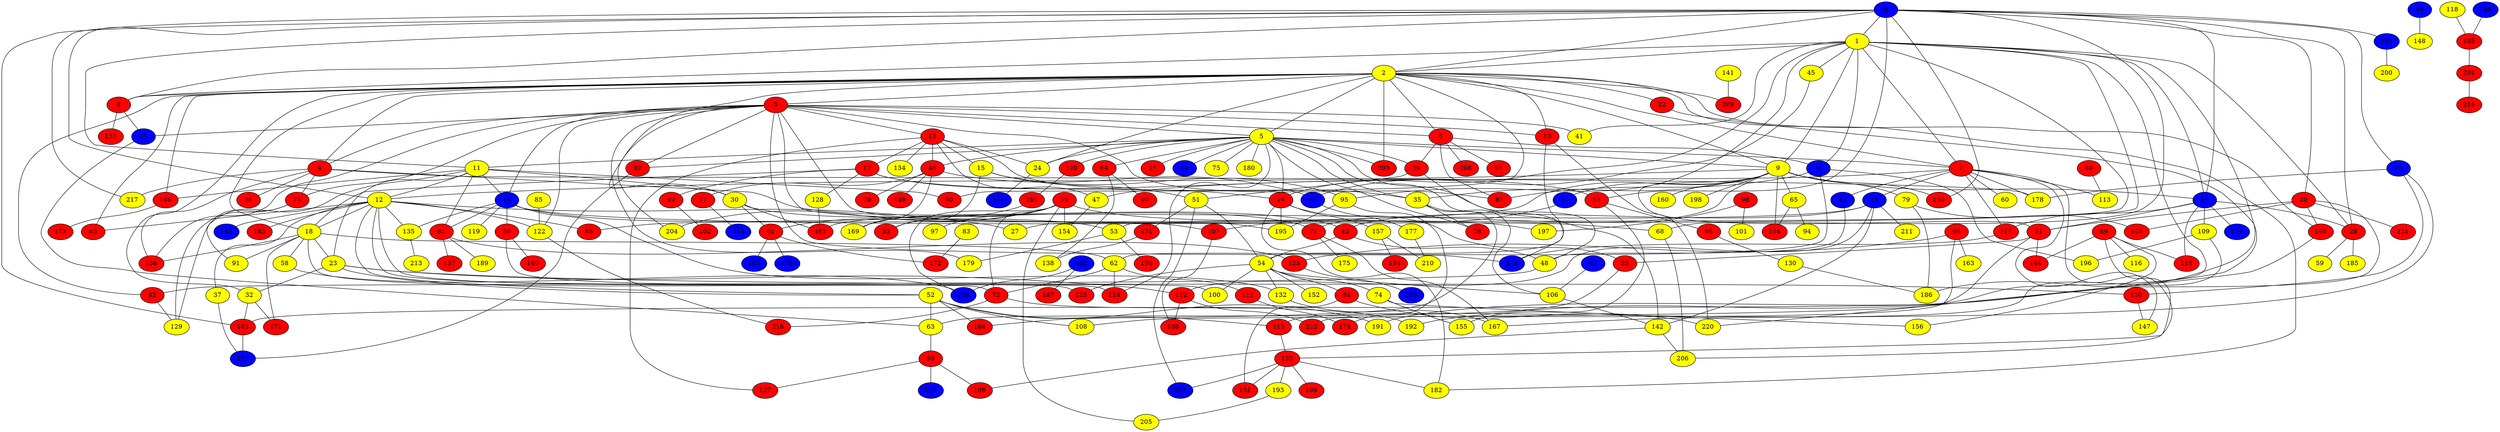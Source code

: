 graph {
0 [style = filled fillcolor = blue];
1 [style = filled fillcolor = yellow];
2 [style = filled fillcolor = yellow];
3 [style = filled fillcolor = red];
4 [style = filled fillcolor = red];
5 [style = filled fillcolor = yellow];
6 [style = filled fillcolor = red];
7 [style = filled fillcolor = red];
8 [style = filled fillcolor = red];
9 [style = filled fillcolor = yellow];
10 [style = filled fillcolor = red];
11 [style = filled fillcolor = yellow];
12 [style = filled fillcolor = yellow];
13 [style = filled fillcolor = red];
14 [style = filled fillcolor = blue];
15 [style = filled fillcolor = yellow];
16 [style = filled fillcolor = blue];
17 [style = filled fillcolor = red];
18 [style = filled fillcolor = yellow];
19 [style = filled fillcolor = blue];
20 [style = filled fillcolor = red];
21 [style = filled fillcolor = blue];
22 [style = filled fillcolor = red];
23 [style = filled fillcolor = yellow];
24 [style = filled fillcolor = yellow];
25 [style = filled fillcolor = red];
26 [style = filled fillcolor = red];
27 [style = filled fillcolor = yellow];
28 [style = filled fillcolor = red];
29 [style = filled fillcolor = red];
30 [style = filled fillcolor = yellow];
31 [style = filled fillcolor = red];
32 [style = filled fillcolor = yellow];
33 [style = filled fillcolor = red];
34 [style = filled fillcolor = blue];
35 [style = filled fillcolor = yellow];
36 [style = filled fillcolor = red];
37 [style = filled fillcolor = yellow];
38 [style = filled fillcolor = blue];
39 [style = filled fillcolor = red];
40 [style = filled fillcolor = red];
41 [style = filled fillcolor = yellow];
42 [style = filled fillcolor = blue];
43 [style = filled fillcolor = red];
44 [style = filled fillcolor = blue];
45 [style = filled fillcolor = yellow];
46 [style = filled fillcolor = red];
47 [style = filled fillcolor = yellow];
48 [style = filled fillcolor = yellow];
49 [style = filled fillcolor = red];
50 [style = filled fillcolor = red];
51 [style = filled fillcolor = yellow];
52 [style = filled fillcolor = yellow];
53 [style = filled fillcolor = yellow];
54 [style = filled fillcolor = yellow];
55 [style = filled fillcolor = red];
56 [style = filled fillcolor = red];
57 [style = filled fillcolor = red];
58 [style = filled fillcolor = yellow];
59 [style = filled fillcolor = yellow];
60 [style = filled fillcolor = yellow];
61 [style = filled fillcolor = red];
62 [style = filled fillcolor = yellow];
63 [style = filled fillcolor = yellow];
64 [style = filled fillcolor = red];
65 [style = filled fillcolor = yellow];
66 [style = filled fillcolor = blue];
67 [style = filled fillcolor = blue];
68 [style = filled fillcolor = yellow];
69 [style = filled fillcolor = red];
70 [style = filled fillcolor = red];
71 [style = filled fillcolor = red];
72 [style = filled fillcolor = red];
73 [style = filled fillcolor = red];
74 [style = filled fillcolor = yellow];
75 [style = filled fillcolor = yellow];
76 [style = filled fillcolor = blue];
77 [style = filled fillcolor = red];
78 [style = filled fillcolor = red];
79 [style = filled fillcolor = yellow];
80 [style = filled fillcolor = blue];
81 [style = filled fillcolor = red];
82 [style = filled fillcolor = red];
83 [style = filled fillcolor = yellow];
84 [style = filled fillcolor = red];
85 [style = filled fillcolor = yellow];
86 [style = filled fillcolor = red];
87 [style = filled fillcolor = red];
88 [style = filled fillcolor = red];
89 [style = filled fillcolor = red];
90 [style = filled fillcolor = red];
91 [style = filled fillcolor = yellow];
92 [style = filled fillcolor = red];
93 [style = filled fillcolor = red];
94 [style = filled fillcolor = yellow];
95 [style = filled fillcolor = yellow];
96 [style = filled fillcolor = red];
97 [style = filled fillcolor = yellow];
98 [style = filled fillcolor = red];
99 [style = filled fillcolor = red];
100 [style = filled fillcolor = yellow];
101 [style = filled fillcolor = yellow];
102 [style = filled fillcolor = blue];
103 [style = filled fillcolor = red];
104 [style = filled fillcolor = blue];
105 [style = filled fillcolor = blue];
106 [style = filled fillcolor = yellow];
107 [style = filled fillcolor = red];
108 [style = filled fillcolor = yellow];
109 [style = filled fillcolor = yellow];
110 [style = filled fillcolor = red];
111 [style = filled fillcolor = red];
112 [style = filled fillcolor = red];
113 [style = filled fillcolor = yellow];
114 [style = filled fillcolor = blue];
115 [style = filled fillcolor = red];
116 [style = filled fillcolor = yellow];
117 [style = filled fillcolor = red];
118 [style = filled fillcolor = yellow];
119 [style = filled fillcolor = yellow];
120 [style = filled fillcolor = red];
121 [style = filled fillcolor = red];
122 [style = filled fillcolor = yellow];
123 [style = filled fillcolor = red];
124 [style = filled fillcolor = red];
125 [style = filled fillcolor = red];
126 [style = filled fillcolor = blue];
127 [style = filled fillcolor = red];
128 [style = filled fillcolor = yellow];
129 [style = filled fillcolor = yellow];
130 [style = filled fillcolor = yellow];
131 [style = filled fillcolor = red];
132 [style = filled fillcolor = yellow];
133 [style = filled fillcolor = red];
134 [style = filled fillcolor = yellow];
135 [style = filled fillcolor = yellow];
136 [style = filled fillcolor = red];
137 [style = filled fillcolor = red];
138 [style = filled fillcolor = yellow];
139 [style = filled fillcolor = blue];
140 [style = filled fillcolor = red];
141 [style = filled fillcolor = yellow];
142 [style = filled fillcolor = yellow];
143 [style = filled fillcolor = red];
144 [style = filled fillcolor = red];
145 [style = filled fillcolor = blue];
146 [style = filled fillcolor = red];
147 [style = filled fillcolor = yellow];
148 [style = filled fillcolor = yellow];
149 [style = filled fillcolor = red];
150 [style = filled fillcolor = blue];
151 [style = filled fillcolor = red];
152 [style = filled fillcolor = yellow];
153 [style = filled fillcolor = red];
154 [style = filled fillcolor = yellow];
155 [style = filled fillcolor = yellow];
156 [style = filled fillcolor = yellow];
157 [style = filled fillcolor = yellow];
158 [style = filled fillcolor = blue];
159 [style = filled fillcolor = red];
160 [style = filled fillcolor = yellow];
161 [style = filled fillcolor = red];
162 [style = filled fillcolor = red];
163 [style = filled fillcolor = yellow];
164 [style = filled fillcolor = red];
165 [style = filled fillcolor = red];
166 [style = filled fillcolor = red];
167 [style = filled fillcolor = yellow];
168 [style = filled fillcolor = red];
169 [style = filled fillcolor = yellow];
170 [style = filled fillcolor = blue];
171 [style = filled fillcolor = red];
172 [style = filled fillcolor = red];
173 [style = filled fillcolor = red];
174 [style = filled fillcolor = red];
175 [style = filled fillcolor = yellow];
176 [style = filled fillcolor = blue];
177 [style = filled fillcolor = yellow];
178 [style = filled fillcolor = yellow];
179 [style = filled fillcolor = yellow];
180 [style = filled fillcolor = yellow];
181 [style = filled fillcolor = blue];
182 [style = filled fillcolor = yellow];
183 [style = filled fillcolor = red];
184 [style = filled fillcolor = red];
185 [style = filled fillcolor = yellow];
186 [style = filled fillcolor = yellow];
187 [style = filled fillcolor = red];
188 [style = filled fillcolor = red];
189 [style = filled fillcolor = yellow];
190 [style = filled fillcolor = red];
191 [style = filled fillcolor = yellow];
192 [style = filled fillcolor = yellow];
193 [style = filled fillcolor = yellow];
194 [style = filled fillcolor = red];
195 [style = filled fillcolor = yellow];
196 [style = filled fillcolor = yellow];
197 [style = filled fillcolor = yellow];
198 [style = filled fillcolor = yellow];
199 [style = filled fillcolor = red];
200 [style = filled fillcolor = yellow];
201 [style = filled fillcolor = red];
202 [style = filled fillcolor = red];
203 [style = filled fillcolor = red];
204 [style = filled fillcolor = yellow];
205 [style = filled fillcolor = yellow];
206 [style = filled fillcolor = yellow];
207 [style = filled fillcolor = blue];
208 [style = filled fillcolor = red];
209 [style = filled fillcolor = red];
210 [style = filled fillcolor = yellow];
211 [style = filled fillcolor = yellow];
212 [style = filled fillcolor = red];
213 [style = filled fillcolor = yellow];
214 [style = filled fillcolor = red];
215 [style = filled fillcolor = blue];
216 [style = filled fillcolor = red];
217 [style = filled fillcolor = yellow];
218 [style = filled fillcolor = blue];
219 [style = filled fillcolor = red];
220 [style = filled fillcolor = yellow];
0 -- 11;
0 -- 8;
0 -- 2;
0 -- 1;
0 -- 12;
0 -- 16;
0 -- 20;
0 -- 28;
0 -- 57;
0 -- 68;
0 -- 76;
0 -- 143;
0 -- 158;
0 -- 159;
0 -- 217;
1 -- 2;
1 -- 7;
1 -- 8;
1 -- 9;
1 -- 16;
1 -- 26;
1 -- 27;
1 -- 28;
1 -- 38;
1 -- 41;
1 -- 45;
1 -- 53;
1 -- 95;
1 -- 143;
1 -- 186;
2 -- 3;
2 -- 4;
2 -- 5;
2 -- 6;
2 -- 7;
2 -- 8;
2 -- 9;
2 -- 10;
2 -- 18;
2 -- 22;
2 -- 24;
2 -- 30;
2 -- 32;
2 -- 40;
2 -- 50;
2 -- 82;
2 -- 146;
2 -- 166;
2 -- 182;
2 -- 203;
2 -- 209;
3 -- 4;
3 -- 5;
3 -- 6;
3 -- 10;
3 -- 13;
3 -- 14;
3 -- 21;
3 -- 41;
3 -- 73;
3 -- 87;
3 -- 92;
3 -- 107;
3 -- 122;
3 -- 136;
3 -- 179;
3 -- 195;
3 -- 204;
3 -- 218;
4 -- 36;
4 -- 43;
4 -- 73;
4 -- 136;
4 -- 178;
4 -- 217;
5 -- 7;
5 -- 9;
5 -- 11;
5 -- 24;
5 -- 25;
5 -- 26;
5 -- 34;
5 -- 35;
5 -- 39;
5 -- 46;
5 -- 64;
5 -- 75;
5 -- 78;
5 -- 92;
5 -- 120;
5 -- 124;
5 -- 142;
5 -- 180;
5 -- 203;
5 -- 218;
6 -- 38;
6 -- 39;
6 -- 87;
6 -- 93;
6 -- 208;
7 -- 19;
7 -- 42;
7 -- 47;
7 -- 60;
7 -- 113;
7 -- 117;
7 -- 147;
7 -- 178;
7 -- 206;
8 -- 21;
8 -- 153;
9 -- 12;
9 -- 16;
9 -- 31;
9 -- 35;
9 -- 65;
9 -- 71;
9 -- 79;
9 -- 80;
9 -- 88;
9 -- 159;
9 -- 160;
9 -- 194;
9 -- 198;
10 -- 54;
10 -- 220;
11 -- 12;
11 -- 14;
11 -- 23;
11 -- 30;
11 -- 50;
11 -- 81;
11 -- 129;
11 -- 146;
12 -- 18;
12 -- 27;
12 -- 37;
12 -- 40;
12 -- 52;
12 -- 72;
12 -- 88;
12 -- 122;
12 -- 124;
12 -- 135;
12 -- 145;
12 -- 183;
13 -- 15;
13 -- 17;
13 -- 24;
13 -- 35;
13 -- 46;
13 -- 47;
13 -- 127;
13 -- 134;
14 -- 53;
14 -- 56;
14 -- 68;
14 -- 81;
14 -- 119;
14 -- 132;
14 -- 135;
15 -- 33;
15 -- 51;
15 -- 95;
16 -- 28;
16 -- 31;
16 -- 104;
16 -- 109;
16 -- 117;
16 -- 219;
17 -- 18;
17 -- 26;
17 -- 49;
17 -- 57;
17 -- 128;
18 -- 23;
18 -- 58;
18 -- 62;
18 -- 91;
18 -- 125;
18 -- 136;
18 -- 171;
19 -- 43;
19 -- 112;
19 -- 142;
19 -- 162;
19 -- 211;
20 -- 31;
20 -- 103;
20 -- 121;
20 -- 166;
20 -- 191;
21 -- 63;
22 -- 220;
23 -- 32;
23 -- 52;
23 -- 110;
23 -- 112;
24 -- 181;
26 -- 55;
26 -- 157;
26 -- 182;
26 -- 195;
28 -- 59;
28 -- 185;
29 -- 33;
29 -- 61;
29 -- 72;
29 -- 97;
29 -- 139;
29 -- 154;
29 -- 197;
29 -- 204;
29 -- 205;
30 -- 61;
30 -- 71;
30 -- 162;
31 -- 55;
31 -- 108;
31 -- 144;
32 -- 143;
32 -- 171;
35 -- 78;
35 -- 106;
35 -- 164;
37 -- 170;
38 -- 62;
38 -- 87;
38 -- 196;
39 -- 48;
39 -- 51;
42 -- 48;
43 -- 48;
43 -- 54;
44 -- 148;
45 -- 66;
46 -- 66;
46 -- 70;
46 -- 77;
46 -- 149;
46 -- 169;
47 -- 154;
48 -- 82;
49 -- 202;
51 -- 54;
51 -- 131;
51 -- 207;
52 -- 63;
52 -- 108;
52 -- 115;
52 -- 164;
52 -- 191;
53 -- 179;
53 -- 190;
54 -- 74;
54 -- 84;
54 -- 100;
54 -- 106;
54 -- 125;
54 -- 132;
54 -- 152;
55 -- 63;
56 -- 100;
56 -- 140;
57 -- 86;
57 -- 155;
58 -- 139;
61 -- 105;
61 -- 172;
61 -- 176;
62 -- 72;
62 -- 111;
62 -- 124;
63 -- 99;
64 -- 90;
64 -- 138;
65 -- 94;
65 -- 194;
66 -- 177;
67 -- 106;
68 -- 206;
69 -- 116;
69 -- 133;
69 -- 144;
69 -- 156;
69 -- 219;
71 -- 167;
71 -- 175;
72 -- 192;
72 -- 216;
73 -- 91;
73 -- 129;
74 -- 155;
74 -- 156;
76 -- 110;
76 -- 167;
76 -- 178;
77 -- 114;
79 -- 103;
79 -- 186;
80 -- 107;
81 -- 123;
81 -- 137;
81 -- 189;
82 -- 129;
83 -- 172;
84 -- 151;
84 -- 220;
85 -- 122;
86 -- 130;
89 -- 113;
92 -- 170;
95 -- 174;
95 -- 195;
96 -- 123;
96 -- 163;
96 -- 212;
98 -- 101;
98 -- 197;
99 -- 127;
99 -- 150;
99 -- 188;
102 -- 139;
102 -- 187;
106 -- 142;
107 -- 168;
109 -- 115;
109 -- 196;
110 -- 147;
111 -- 174;
112 -- 168;
112 -- 212;
115 -- 133;
117 -- 218;
118 -- 165;
120 -- 161;
122 -- 216;
123 -- 215;
126 -- 165;
128 -- 162;
130 -- 186;
131 -- 138;
132 -- 167;
133 -- 151;
133 -- 182;
133 -- 193;
133 -- 199;
133 -- 207;
135 -- 213;
141 -- 209;
142 -- 188;
142 -- 206;
143 -- 170;
146 -- 173;
157 -- 184;
157 -- 210;
158 -- 200;
161 -- 169;
165 -- 201;
166 -- 192;
177 -- 210;
193 -- 205;
201 -- 214;
}
